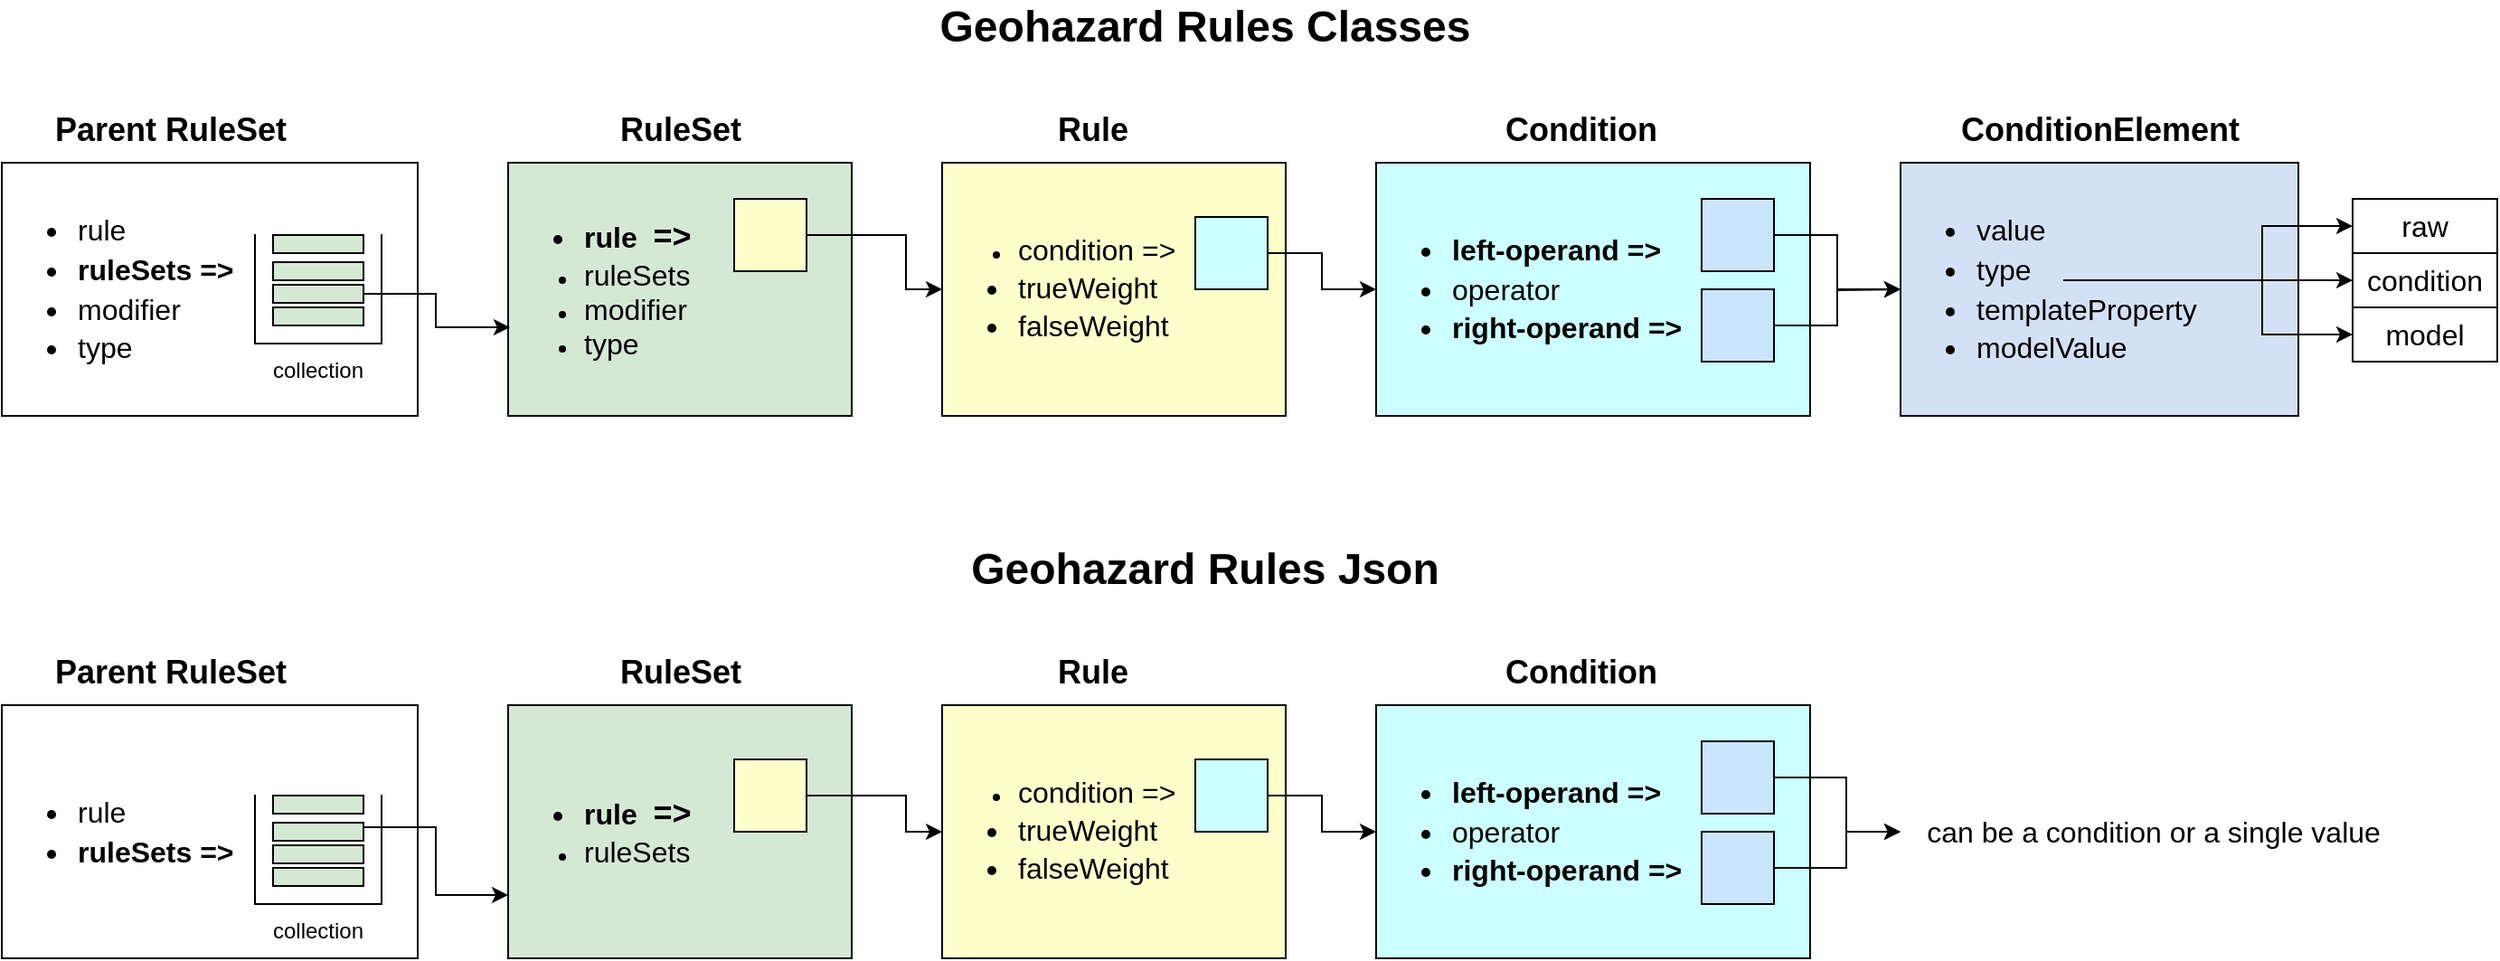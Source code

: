 <mxfile version="15.7.3" type="github">
  <diagram id="sxMFrem2wl8RH74wufwU" name="Page-1">
    <mxGraphModel dx="1648" dy="868" grid="1" gridSize="10" guides="1" tooltips="1" connect="1" arrows="1" fold="1" page="1" pageScale="1" pageWidth="850" pageHeight="1100" math="0" shadow="0">
      <root>
        <mxCell id="0" />
        <mxCell id="1" parent="0" />
        <mxCell id="HFGd1xvJwXEQQx8zuNfL-83" value="&lt;ul&gt;&lt;li&gt;&lt;font style=&quot;font-size: 16px&quot;&gt;rule&amp;nbsp;&amp;nbsp;&lt;/font&gt;&lt;/li&gt;&lt;li&gt;&lt;b&gt;&lt;font style=&quot;font-size: 16px&quot;&gt;ruleSets&amp;nbsp;=&amp;gt;&lt;/font&gt;&lt;/b&gt;&lt;/li&gt;&lt;li&gt;&lt;font size=&quot;3&quot;&gt;modifier&lt;/font&gt;&lt;/li&gt;&lt;li&gt;&lt;font size=&quot;3&quot;&gt;type&lt;/font&gt;&lt;/li&gt;&lt;/ul&gt;" style="rounded=0;whiteSpace=wrap;html=1;fontSize=18;align=left;" parent="1" vertex="1">
          <mxGeometry x="50" y="120" width="230" height="140" as="geometry" />
        </mxCell>
        <mxCell id="HFGd1xvJwXEQQx8zuNfL-86" value="&lt;ul&gt;&lt;li style=&quot;font-size: 12px&quot;&gt;&lt;span style=&quot;font-size: medium&quot;&gt;condition =&amp;gt;&amp;nbsp;&lt;/span&gt;&lt;br&gt;&lt;/li&gt;&lt;li&gt;&lt;font size=&quot;3&quot;&gt;trueWeight&lt;/font&gt;&lt;br&gt;&lt;/li&gt;&lt;li&gt;&lt;font size=&quot;3&quot;&gt;falseWeight&lt;/font&gt;&lt;br&gt;&lt;/li&gt;&lt;/ul&gt;" style="rounded=0;whiteSpace=wrap;html=1;fontSize=18;align=left;fillColor=#FFFFCC;" parent="1" vertex="1">
          <mxGeometry x="570" y="120" width="190" height="140" as="geometry" />
        </mxCell>
        <mxCell id="HFGd1xvJwXEQQx8zuNfL-103" style="edgeStyle=orthogonalEdgeStyle;rounded=0;orthogonalLoop=1;jettySize=auto;html=1;fontSize=16;" parent="1" source="HFGd1xvJwXEQQx8zuNfL-87" target="HFGd1xvJwXEQQx8zuNfL-100" edge="1">
          <mxGeometry relative="1" as="geometry" />
        </mxCell>
        <mxCell id="HFGd1xvJwXEQQx8zuNfL-87" value="" style="whiteSpace=wrap;html=1;aspect=fixed;fontSize=18;align=left;fillColor=#CCFFFF;" parent="1" vertex="1">
          <mxGeometry x="710" y="150" width="40" height="40" as="geometry" />
        </mxCell>
        <mxCell id="HFGd1xvJwXEQQx8zuNfL-88" value="&lt;ul&gt;&lt;li&gt;&lt;font&gt;&lt;b&gt;&lt;font style=&quot;font-size: 16px&quot;&gt;rule&amp;nbsp; &lt;/font&gt;=&amp;gt;&lt;/b&gt;&lt;/font&gt;&lt;/li&gt;&lt;li style=&quot;font-size: 12px&quot;&gt;&lt;font size=&quot;3&quot;&gt;ruleSets&amp;nbsp;&lt;/font&gt;&lt;/li&gt;&lt;li style=&quot;font-size: 12px&quot;&gt;&lt;font size=&quot;3&quot;&gt;modifier&lt;/font&gt;&lt;/li&gt;&lt;li style=&quot;font-size: 12px&quot;&gt;&lt;font size=&quot;3&quot;&gt;type&lt;/font&gt;&lt;/li&gt;&lt;/ul&gt;" style="rounded=0;whiteSpace=wrap;html=1;fontSize=18;align=left;fillColor=#D5E8D4;" parent="1" vertex="1">
          <mxGeometry x="330" y="120" width="190" height="140" as="geometry" />
        </mxCell>
        <mxCell id="HFGd1xvJwXEQQx8zuNfL-99" style="edgeStyle=orthogonalEdgeStyle;rounded=0;orthogonalLoop=1;jettySize=auto;html=1;fontSize=10;" parent="1" source="HFGd1xvJwXEQQx8zuNfL-89" target="HFGd1xvJwXEQQx8zuNfL-86" edge="1">
          <mxGeometry relative="1" as="geometry">
            <Array as="points">
              <mxPoint x="550" y="160" />
              <mxPoint x="550" y="190" />
            </Array>
          </mxGeometry>
        </mxCell>
        <mxCell id="HFGd1xvJwXEQQx8zuNfL-89" value="" style="whiteSpace=wrap;html=1;aspect=fixed;fontSize=18;align=left;fillColor=#FFFFCC;" parent="1" vertex="1">
          <mxGeometry x="455" y="140" width="40" height="40" as="geometry" />
        </mxCell>
        <mxCell id="HFGd1xvJwXEQQx8zuNfL-92" value="&lt;font style=&quot;font-size: 18px&quot;&gt;Parent RuleSet&lt;/font&gt;" style="text;strokeColor=none;fillColor=none;html=1;fontSize=24;fontStyle=1;verticalAlign=middle;align=center;" parent="1" vertex="1">
          <mxGeometry x="70" y="80" width="145" height="40" as="geometry" />
        </mxCell>
        <mxCell id="HFGd1xvJwXEQQx8zuNfL-94" value="&lt;font style=&quot;font-size: 18px&quot;&gt;RuleSet&lt;/font&gt;" style="text;strokeColor=none;fillColor=none;html=1;fontSize=24;fontStyle=1;verticalAlign=middle;align=center;" parent="1" vertex="1">
          <mxGeometry x="352.5" y="80" width="145" height="40" as="geometry" />
        </mxCell>
        <mxCell id="HFGd1xvJwXEQQx8zuNfL-95" value="&lt;font style=&quot;font-size: 18px&quot;&gt;Rule&lt;/font&gt;" style="text;strokeColor=none;fillColor=none;html=1;fontSize=24;fontStyle=1;verticalAlign=middle;align=center;" parent="1" vertex="1">
          <mxGeometry x="580" y="80" width="145" height="40" as="geometry" />
        </mxCell>
        <mxCell id="HFGd1xvJwXEQQx8zuNfL-100" value="&lt;ul&gt;&lt;li&gt;&lt;b&gt;&lt;font size=&quot;3&quot;&gt;left-operand =&amp;gt;&amp;nbsp;&lt;/font&gt;&lt;br&gt;&lt;/b&gt;&lt;/li&gt;&lt;li&gt;&lt;font size=&quot;3&quot;&gt;operator&lt;/font&gt;&lt;br&gt;&lt;/li&gt;&lt;li&gt;&lt;font size=&quot;3&quot;&gt;&lt;b&gt;right-operand =&amp;gt;&lt;/b&gt;&lt;/font&gt;&lt;br&gt;&lt;/li&gt;&lt;/ul&gt;" style="rounded=0;whiteSpace=wrap;html=1;fontSize=18;align=left;fillColor=#CCFFFF;" parent="1" vertex="1">
          <mxGeometry x="810" y="120" width="240" height="140" as="geometry" />
        </mxCell>
        <mxCell id="HFGd1xvJwXEQQx8zuNfL-101" value="&lt;font style=&quot;font-size: 18px&quot;&gt;Condition&lt;/font&gt;" style="text;strokeColor=none;fillColor=none;html=1;fontSize=24;fontStyle=1;verticalAlign=middle;align=center;" parent="1" vertex="1">
          <mxGeometry x="850" y="80" width="145" height="40" as="geometry" />
        </mxCell>
        <mxCell id="HFGd1xvJwXEQQx8zuNfL-107" style="edgeStyle=orthogonalEdgeStyle;rounded=0;orthogonalLoop=1;jettySize=auto;html=1;entryX=0;entryY=0.5;entryDx=0;entryDy=0;fontSize=16;" parent="1" source="HFGd1xvJwXEQQx8zuNfL-102" target="HFGd1xvJwXEQQx8zuNfL-105" edge="1">
          <mxGeometry relative="1" as="geometry" />
        </mxCell>
        <mxCell id="HFGd1xvJwXEQQx8zuNfL-102" value="" style="whiteSpace=wrap;html=1;aspect=fixed;fontSize=18;align=left;fillColor=#CCE5FF;" parent="1" vertex="1">
          <mxGeometry x="990" y="140" width="40" height="40" as="geometry" />
        </mxCell>
        <mxCell id="HFGd1xvJwXEQQx8zuNfL-108" style="edgeStyle=orthogonalEdgeStyle;rounded=0;orthogonalLoop=1;jettySize=auto;html=1;fontSize=16;" parent="1" source="HFGd1xvJwXEQQx8zuNfL-104" edge="1">
          <mxGeometry relative="1" as="geometry">
            <mxPoint x="1100" y="190" as="targetPoint" />
          </mxGeometry>
        </mxCell>
        <mxCell id="HFGd1xvJwXEQQx8zuNfL-104" value="" style="whiteSpace=wrap;html=1;aspect=fixed;fontSize=18;align=left;fillColor=#CCE5FF;" parent="1" vertex="1">
          <mxGeometry x="990" y="190" width="40" height="40" as="geometry" />
        </mxCell>
        <mxCell id="HFGd1xvJwXEQQx8zuNfL-105" value="&lt;ul&gt;&lt;li&gt;&lt;font size=&quot;3&quot;&gt;value&lt;/font&gt;&lt;br&gt;&lt;/li&gt;&lt;li&gt;&lt;font size=&quot;3&quot;&gt;type&lt;/font&gt;&lt;br&gt;&lt;/li&gt;&lt;li&gt;&lt;font size=&quot;3&quot;&gt;templateProperty&lt;/font&gt;&lt;br&gt;&lt;/li&gt;&lt;li&gt;&lt;font size=&quot;3&quot;&gt;modelValue&lt;br&gt;&lt;/font&gt;&lt;/li&gt;&lt;/ul&gt;" style="rounded=0;whiteSpace=wrap;html=1;fontSize=18;align=left;fillColor=#D4E1F5;" parent="1" vertex="1">
          <mxGeometry x="1100" y="120" width="220" height="140" as="geometry" />
        </mxCell>
        <mxCell id="HFGd1xvJwXEQQx8zuNfL-106" value="&lt;font style=&quot;font-size: 18px&quot;&gt;ConditionElement&lt;/font&gt;" style="text;strokeColor=none;fillColor=none;html=1;fontSize=24;fontStyle=1;verticalAlign=middle;align=center;" parent="1" vertex="1">
          <mxGeometry x="1130" y="80" width="160" height="40" as="geometry" />
        </mxCell>
        <mxCell id="HFGd1xvJwXEQQx8zuNfL-109" value="raw" style="rounded=0;whiteSpace=wrap;html=1;fontSize=16;fillColor=#FFFFFF;align=center;" parent="1" vertex="1">
          <mxGeometry x="1350" y="140" width="80" height="30" as="geometry" />
        </mxCell>
        <mxCell id="HFGd1xvJwXEQQx8zuNfL-110" value="condition" style="rounded=0;whiteSpace=wrap;html=1;fontSize=16;fillColor=#FFFFFF;align=center;" parent="1" vertex="1">
          <mxGeometry x="1350" y="170" width="80" height="30" as="geometry" />
        </mxCell>
        <mxCell id="HFGd1xvJwXEQQx8zuNfL-111" value="model" style="rounded=0;whiteSpace=wrap;html=1;fontSize=16;fillColor=#FFFFFF;align=center;" parent="1" vertex="1">
          <mxGeometry x="1350" y="200" width="80" height="30" as="geometry" />
        </mxCell>
        <mxCell id="HFGd1xvJwXEQQx8zuNfL-121" style="edgeStyle=orthogonalEdgeStyle;rounded=0;orthogonalLoop=1;jettySize=auto;html=1;entryX=0;entryY=0.5;entryDx=0;entryDy=0;fontSize=16;" parent="1" source="HFGd1xvJwXEQQx8zuNfL-120" target="HFGd1xvJwXEQQx8zuNfL-109" edge="1">
          <mxGeometry relative="1" as="geometry">
            <Array as="points">
              <mxPoint x="1300" y="185" />
              <mxPoint x="1300" y="155" />
            </Array>
          </mxGeometry>
        </mxCell>
        <mxCell id="HFGd1xvJwXEQQx8zuNfL-122" style="edgeStyle=orthogonalEdgeStyle;rounded=0;orthogonalLoop=1;jettySize=auto;html=1;fontSize=16;" parent="1" source="HFGd1xvJwXEQQx8zuNfL-120" target="HFGd1xvJwXEQQx8zuNfL-110" edge="1">
          <mxGeometry relative="1" as="geometry">
            <Array as="points" />
          </mxGeometry>
        </mxCell>
        <mxCell id="HFGd1xvJwXEQQx8zuNfL-123" style="edgeStyle=orthogonalEdgeStyle;rounded=0;orthogonalLoop=1;jettySize=auto;html=1;entryX=0;entryY=0.5;entryDx=0;entryDy=0;fontSize=16;" parent="1" source="HFGd1xvJwXEQQx8zuNfL-120" target="HFGd1xvJwXEQQx8zuNfL-111" edge="1">
          <mxGeometry relative="1" as="geometry">
            <Array as="points">
              <mxPoint x="1185" y="185" />
              <mxPoint x="1300" y="185" />
              <mxPoint x="1300" y="215" />
            </Array>
          </mxGeometry>
        </mxCell>
        <mxCell id="HFGd1xvJwXEQQx8zuNfL-120" value="" style="ellipse;whiteSpace=wrap;html=1;fontSize=16;fillColor=none;align=center;strokeColor=none;" parent="1" vertex="1">
          <mxGeometry x="1180" y="177.5" width="10" height="15" as="geometry" />
        </mxCell>
        <mxCell id="pJBhCENrvV2Ao8JT04mM-1" value="Geohazard Rules Classes" style="text;strokeColor=none;fillColor=none;html=1;fontSize=24;fontStyle=1;verticalAlign=middle;align=center;" parent="1" vertex="1">
          <mxGeometry x="50" y="30" width="1330" height="30" as="geometry" />
        </mxCell>
        <mxCell id="pJBhCENrvV2Ao8JT04mM-2" value="&lt;ul&gt;&lt;li&gt;&lt;font style=&quot;font-size: 16px&quot;&gt;rule&amp;nbsp;&amp;nbsp;&lt;/font&gt;&lt;/li&gt;&lt;li&gt;&lt;b&gt;&lt;font style=&quot;font-size: 16px&quot;&gt;ruleSets&amp;nbsp;=&amp;gt;&lt;/font&gt;&lt;/b&gt;&lt;/li&gt;&lt;/ul&gt;" style="rounded=0;whiteSpace=wrap;html=1;fontSize=18;align=left;" parent="1" vertex="1">
          <mxGeometry x="50" y="420" width="230" height="140" as="geometry" />
        </mxCell>
        <mxCell id="pJBhCENrvV2Ao8JT04mM-5" value="&lt;ul&gt;&lt;li style=&quot;font-size: 12px&quot;&gt;&lt;span style=&quot;font-size: medium&quot;&gt;condition =&amp;gt;&amp;nbsp;&lt;/span&gt;&lt;br&gt;&lt;/li&gt;&lt;li&gt;&lt;font size=&quot;3&quot;&gt;trueWeight&lt;/font&gt;&lt;br&gt;&lt;/li&gt;&lt;li&gt;&lt;font size=&quot;3&quot;&gt;falseWeight&lt;/font&gt;&lt;br&gt;&lt;/li&gt;&lt;/ul&gt;" style="rounded=0;whiteSpace=wrap;html=1;fontSize=18;align=left;fillColor=#FFFFCC;" parent="1" vertex="1">
          <mxGeometry x="570" y="420" width="190" height="140" as="geometry" />
        </mxCell>
        <mxCell id="pJBhCENrvV2Ao8JT04mM-6" style="edgeStyle=orthogonalEdgeStyle;rounded=0;orthogonalLoop=1;jettySize=auto;html=1;fontSize=16;" parent="1" source="pJBhCENrvV2Ao8JT04mM-7" target="pJBhCENrvV2Ao8JT04mM-14" edge="1">
          <mxGeometry relative="1" as="geometry" />
        </mxCell>
        <mxCell id="pJBhCENrvV2Ao8JT04mM-7" value="" style="whiteSpace=wrap;html=1;aspect=fixed;fontSize=18;align=left;fillColor=#CCFFFF;" parent="1" vertex="1">
          <mxGeometry x="710" y="450" width="40" height="40" as="geometry" />
        </mxCell>
        <mxCell id="pJBhCENrvV2Ao8JT04mM-8" value="&lt;ul&gt;&lt;li&gt;&lt;font&gt;&lt;b&gt;&lt;font style=&quot;font-size: 16px&quot;&gt;rule&amp;nbsp; &lt;/font&gt;=&amp;gt;&lt;/b&gt;&lt;/font&gt;&lt;/li&gt;&lt;li style=&quot;font-size: 12px&quot;&gt;&lt;font size=&quot;3&quot;&gt;ruleSets&amp;nbsp;&lt;/font&gt;&lt;/li&gt;&lt;/ul&gt;" style="rounded=0;whiteSpace=wrap;html=1;fontSize=18;align=left;fillColor=#D5E8D4;" parent="1" vertex="1">
          <mxGeometry x="330" y="420" width="190" height="140" as="geometry" />
        </mxCell>
        <mxCell id="pJBhCENrvV2Ao8JT04mM-9" style="edgeStyle=orthogonalEdgeStyle;rounded=0;orthogonalLoop=1;jettySize=auto;html=1;fontSize=10;exitX=1;exitY=0.5;exitDx=0;exitDy=0;" parent="1" source="pJBhCENrvV2Ao8JT04mM-10" target="pJBhCENrvV2Ao8JT04mM-5" edge="1">
          <mxGeometry relative="1" as="geometry">
            <Array as="points">
              <mxPoint x="550" y="470" />
              <mxPoint x="550" y="490" />
            </Array>
          </mxGeometry>
        </mxCell>
        <mxCell id="pJBhCENrvV2Ao8JT04mM-10" value="" style="whiteSpace=wrap;html=1;aspect=fixed;fontSize=18;align=left;fillColor=#FFFFCC;" parent="1" vertex="1">
          <mxGeometry x="455" y="450" width="40" height="40" as="geometry" />
        </mxCell>
        <mxCell id="pJBhCENrvV2Ao8JT04mM-11" value="&lt;font style=&quot;font-size: 18px&quot;&gt;Parent RuleSet&lt;/font&gt;" style="text;strokeColor=none;fillColor=none;html=1;fontSize=24;fontStyle=1;verticalAlign=middle;align=center;" parent="1" vertex="1">
          <mxGeometry x="70" y="380" width="145" height="40" as="geometry" />
        </mxCell>
        <mxCell id="pJBhCENrvV2Ao8JT04mM-12" value="&lt;font style=&quot;font-size: 18px&quot;&gt;RuleSet&lt;/font&gt;" style="text;strokeColor=none;fillColor=none;html=1;fontSize=24;fontStyle=1;verticalAlign=middle;align=center;" parent="1" vertex="1">
          <mxGeometry x="352.5" y="380" width="145" height="40" as="geometry" />
        </mxCell>
        <mxCell id="pJBhCENrvV2Ao8JT04mM-13" value="&lt;font style=&quot;font-size: 18px&quot;&gt;Rule&lt;/font&gt;" style="text;strokeColor=none;fillColor=none;html=1;fontSize=24;fontStyle=1;verticalAlign=middle;align=center;" parent="1" vertex="1">
          <mxGeometry x="580" y="380" width="145" height="40" as="geometry" />
        </mxCell>
        <mxCell id="pJBhCENrvV2Ao8JT04mM-14" value="&lt;ul&gt;&lt;li&gt;&lt;b&gt;&lt;font size=&quot;3&quot;&gt;left-operand =&amp;gt;&amp;nbsp;&lt;/font&gt;&lt;br&gt;&lt;/b&gt;&lt;/li&gt;&lt;li&gt;&lt;font size=&quot;3&quot;&gt;operator&lt;/font&gt;&lt;br&gt;&lt;/li&gt;&lt;li&gt;&lt;font size=&quot;3&quot;&gt;&lt;b&gt;right-operand =&amp;gt;&lt;/b&gt;&lt;/font&gt;&lt;br&gt;&lt;/li&gt;&lt;/ul&gt;" style="rounded=0;whiteSpace=wrap;html=1;fontSize=18;align=left;fillColor=#CCFFFF;" parent="1" vertex="1">
          <mxGeometry x="810" y="420" width="240" height="140" as="geometry" />
        </mxCell>
        <mxCell id="pJBhCENrvV2Ao8JT04mM-15" value="&lt;font style=&quot;font-size: 18px&quot;&gt;Condition&lt;/font&gt;" style="text;strokeColor=none;fillColor=none;html=1;fontSize=24;fontStyle=1;verticalAlign=middle;align=center;" parent="1" vertex="1">
          <mxGeometry x="850" y="380" width="145" height="40" as="geometry" />
        </mxCell>
        <mxCell id="pJBhCENrvV2Ao8JT04mM-16" style="edgeStyle=orthogonalEdgeStyle;rounded=0;orthogonalLoop=1;jettySize=auto;html=1;entryX=0;entryY=0.5;entryDx=0;entryDy=0;fontSize=16;" parent="1" source="pJBhCENrvV2Ao8JT04mM-17" edge="1">
          <mxGeometry relative="1" as="geometry">
            <mxPoint x="1100" y="490" as="targetPoint" />
            <Array as="points">
              <mxPoint x="1070" y="460" />
              <mxPoint x="1070" y="490" />
            </Array>
          </mxGeometry>
        </mxCell>
        <mxCell id="pJBhCENrvV2Ao8JT04mM-17" value="" style="whiteSpace=wrap;html=1;aspect=fixed;fontSize=18;align=left;fillColor=#CCE5FF;" parent="1" vertex="1">
          <mxGeometry x="990" y="440" width="40" height="40" as="geometry" />
        </mxCell>
        <mxCell id="pJBhCENrvV2Ao8JT04mM-18" style="edgeStyle=orthogonalEdgeStyle;rounded=0;orthogonalLoop=1;jettySize=auto;html=1;fontSize=16;" parent="1" source="pJBhCENrvV2Ao8JT04mM-19" edge="1">
          <mxGeometry relative="1" as="geometry">
            <mxPoint x="1100" y="490" as="targetPoint" />
            <Array as="points">
              <mxPoint x="1070" y="510" />
              <mxPoint x="1070" y="490" />
            </Array>
          </mxGeometry>
        </mxCell>
        <mxCell id="pJBhCENrvV2Ao8JT04mM-19" value="" style="whiteSpace=wrap;html=1;aspect=fixed;fontSize=18;align=left;fillColor=#CCE5FF;" parent="1" vertex="1">
          <mxGeometry x="990" y="490" width="40" height="40" as="geometry" />
        </mxCell>
        <mxCell id="pJBhCENrvV2Ao8JT04mM-29" value="Geohazard Rules Json" style="text;strokeColor=none;fillColor=none;html=1;fontSize=24;fontStyle=1;verticalAlign=middle;align=center;" parent="1" vertex="1">
          <mxGeometry x="50" y="330" width="1330" height="30" as="geometry" />
        </mxCell>
        <mxCell id="pJBhCENrvV2Ao8JT04mM-33" value="can be a condition or a single value" style="rounded=0;whiteSpace=wrap;html=1;fontSize=16;fillColor=#FFFFFF;align=center;strokeColor=none;" parent="1" vertex="1">
          <mxGeometry x="1110" y="475" width="260" height="30" as="geometry" />
        </mxCell>
        <mxCell id="rZh1_CkZp7eCHB4b2Hj2-3" value="" style="rounded=0;whiteSpace=wrap;html=1;fillColor=#D5E8D4;" vertex="1" parent="1">
          <mxGeometry x="200" y="160" width="50" height="10" as="geometry" />
        </mxCell>
        <mxCell id="rZh1_CkZp7eCHB4b2Hj2-8" value="" style="shape=partialRectangle;whiteSpace=wrap;html=1;bottom=1;right=1;left=1;top=0;fillColor=none;routingCenterX=-0.5;" vertex="1" parent="1">
          <mxGeometry x="190" y="160" width="70" height="60" as="geometry" />
        </mxCell>
        <mxCell id="rZh1_CkZp7eCHB4b2Hj2-12" value="" style="rounded=0;whiteSpace=wrap;html=1;fillColor=#D5E8D4;" vertex="1" parent="1">
          <mxGeometry x="200" y="175" width="50" height="10" as="geometry" />
        </mxCell>
        <mxCell id="rZh1_CkZp7eCHB4b2Hj2-17" style="edgeStyle=orthogonalEdgeStyle;rounded=0;orthogonalLoop=1;jettySize=auto;html=1;entryX=0.005;entryY=0.65;entryDx=0;entryDy=0;entryPerimeter=0;" edge="1" parent="1" source="rZh1_CkZp7eCHB4b2Hj2-13" target="HFGd1xvJwXEQQx8zuNfL-88">
          <mxGeometry relative="1" as="geometry" />
        </mxCell>
        <mxCell id="rZh1_CkZp7eCHB4b2Hj2-13" value="" style="rounded=0;whiteSpace=wrap;html=1;fillColor=#D5E8D4;" vertex="1" parent="1">
          <mxGeometry x="200" y="187.5" width="50" height="10" as="geometry" />
        </mxCell>
        <mxCell id="rZh1_CkZp7eCHB4b2Hj2-14" value="" style="rounded=0;whiteSpace=wrap;html=1;fillColor=#D5E8D4;" vertex="1" parent="1">
          <mxGeometry x="200" y="200" width="50" height="10" as="geometry" />
        </mxCell>
        <mxCell id="rZh1_CkZp7eCHB4b2Hj2-19" value="collection" style="text;html=1;strokeColor=none;fillColor=none;align=center;verticalAlign=middle;whiteSpace=wrap;rounded=0;" vertex="1" parent="1">
          <mxGeometry x="195" y="220" width="60" height="30" as="geometry" />
        </mxCell>
        <mxCell id="rZh1_CkZp7eCHB4b2Hj2-20" value="" style="rounded=0;whiteSpace=wrap;html=1;fillColor=#D5E8D4;" vertex="1" parent="1">
          <mxGeometry x="200" y="470" width="50" height="10" as="geometry" />
        </mxCell>
        <mxCell id="rZh1_CkZp7eCHB4b2Hj2-21" value="" style="shape=partialRectangle;whiteSpace=wrap;html=1;bottom=1;right=1;left=1;top=0;fillColor=none;routingCenterX=-0.5;" vertex="1" parent="1">
          <mxGeometry x="190" y="470" width="70" height="60" as="geometry" />
        </mxCell>
        <mxCell id="rZh1_CkZp7eCHB4b2Hj2-27" style="edgeStyle=orthogonalEdgeStyle;rounded=0;orthogonalLoop=1;jettySize=auto;html=1;exitX=1;exitY=0.25;exitDx=0;exitDy=0;entryX=0;entryY=0.75;entryDx=0;entryDy=0;" edge="1" parent="1" source="rZh1_CkZp7eCHB4b2Hj2-22" target="pJBhCENrvV2Ao8JT04mM-8">
          <mxGeometry relative="1" as="geometry" />
        </mxCell>
        <mxCell id="rZh1_CkZp7eCHB4b2Hj2-22" value="" style="rounded=0;whiteSpace=wrap;html=1;fillColor=#D5E8D4;" vertex="1" parent="1">
          <mxGeometry x="200" y="485" width="50" height="10" as="geometry" />
        </mxCell>
        <mxCell id="rZh1_CkZp7eCHB4b2Hj2-23" value="" style="rounded=0;whiteSpace=wrap;html=1;fillColor=#D5E8D4;" vertex="1" parent="1">
          <mxGeometry x="200" y="497.5" width="50" height="10" as="geometry" />
        </mxCell>
        <mxCell id="rZh1_CkZp7eCHB4b2Hj2-24" value="" style="rounded=0;whiteSpace=wrap;html=1;fillColor=#D5E8D4;" vertex="1" parent="1">
          <mxGeometry x="200" y="510" width="50" height="10" as="geometry" />
        </mxCell>
        <mxCell id="rZh1_CkZp7eCHB4b2Hj2-25" value="collection" style="text;html=1;strokeColor=none;fillColor=none;align=center;verticalAlign=middle;whiteSpace=wrap;rounded=0;" vertex="1" parent="1">
          <mxGeometry x="195" y="530" width="60" height="30" as="geometry" />
        </mxCell>
      </root>
    </mxGraphModel>
  </diagram>
</mxfile>
